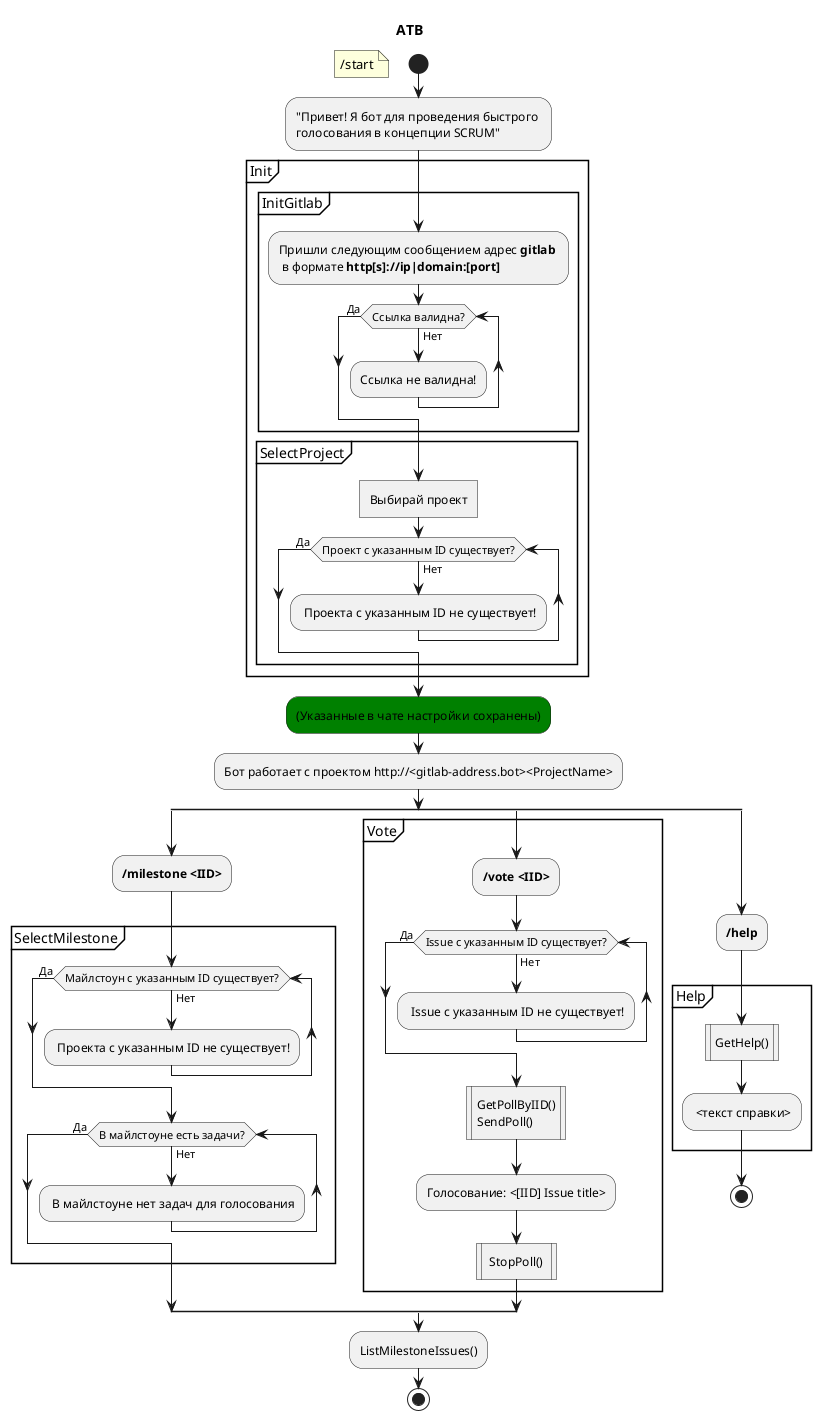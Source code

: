 @startuml
title ATB
start
floating note left:/start
    :"Привет! Я бот для проведения быстрого \nголосования в концепции SCRUM";
partition Init {
    partition InitGitlab {
        :Пришли следующим сообщением адрес **gitlab** \n в формате **http[s]://ip|domain:[port]**;
        while (Сcылка валидна?) is (Нет);
            :Сcылка не валидна!;
        endwhile (Да);
    }
    partition SelectProject {
        :Выбирай проект]
        while (Проект с указанным ID существует?) is (Нет)
            : Проекта с указанным ID не существует!;
        endwhile (Да)
    }
}
    #green:(Указанные в чате настройки сохранены);
    :Бот работает с проектом http://<gitlab-address.bot><ProjectName>;
    split
        :**/milestone <IID>**;
        partition SelectMilestone {
            while (Майлстоун с указанным ID существует?) is (Нет)
                : Проекта с указанным ID не существует!;
            endwhile (Да)

            while (В майлстоуне есть задачи?) is (Нет)
                : В майлстоуне нет задач для голосования;
            endwhile (Да)
        }
    split again
        partition Vote {
        :**/vote <IID>**;
        while (Issue с указанным ID существует?) is (Нет)
            : Issue с указанным ID не существует!;
        endwhile (Да)
              :GetPollByIID()
              SendPoll()|
              :Голосование: <[IID] Issue title>;
        : StopPoll() |
        }
    split again
        :**/help**;
        partition Help {
            :GetHelp()|
            : <текст справки>;
        }
        stop
    end split
:ListMilestoneIssues();
stop
@enduml